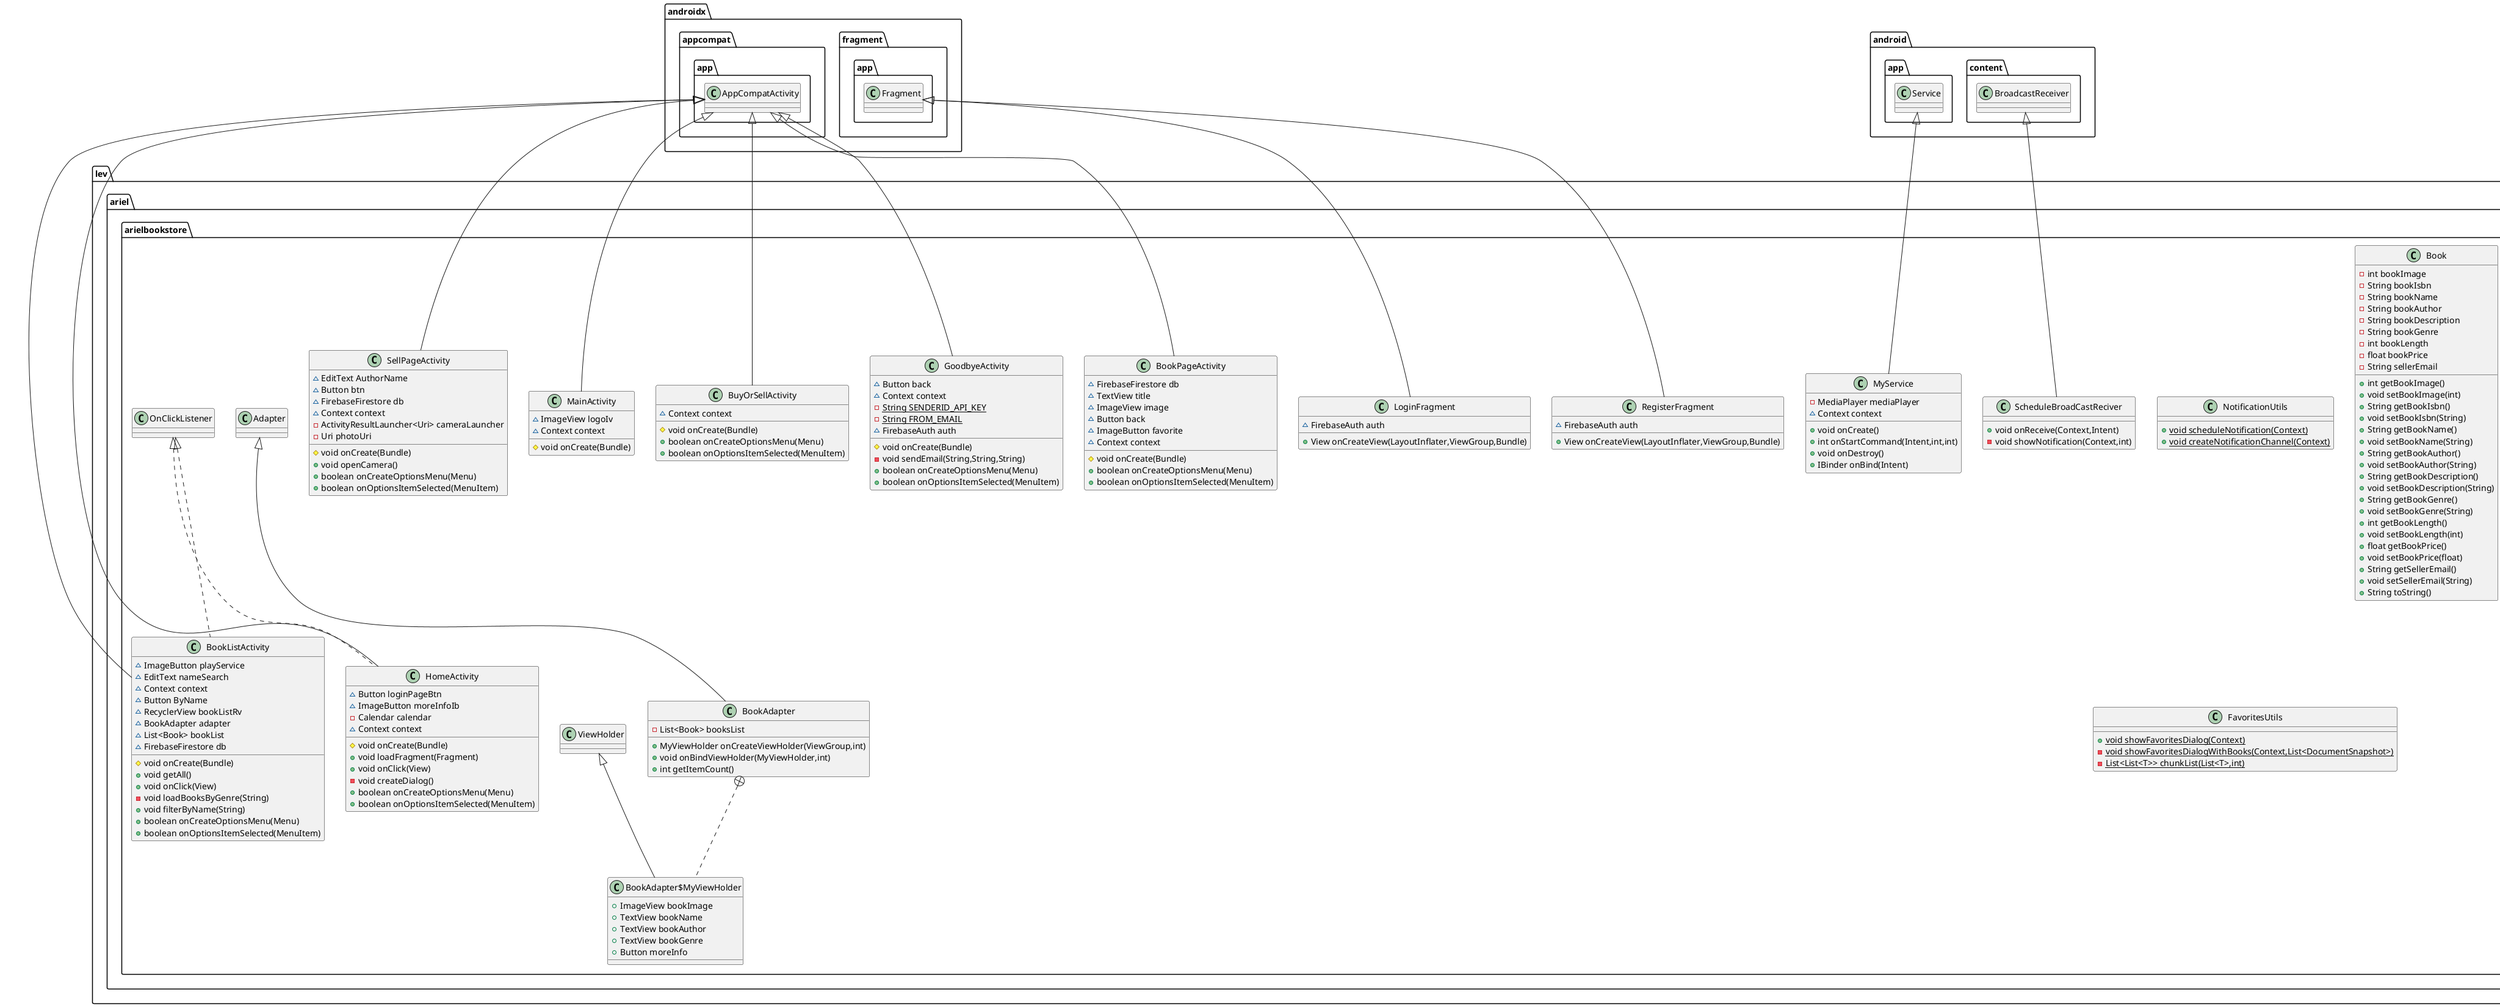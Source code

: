 @startuml
class lev.ariel.arielbookstore.HomeActivity {
~ Button loginPageBtn
~ ImageButton moreInfoIb
- Calendar calendar
~ Context context
# void onCreate(Bundle)
+ void loadFragment(Fragment)
+ void onClick(View)
- void createDialog()
+ boolean onCreateOptionsMenu(Menu)
+ boolean onOptionsItemSelected(MenuItem)
}


class lev.ariel.arielbookstore.NotificationUtils {
+ {static} void scheduleNotification(Context)
+ {static} void createNotificationChannel(Context)
}

class lev.ariel.arielbookstore.MyService {
- MediaPlayer mediaPlayer
~ Context context
+ void onCreate()
+ int onStartCommand(Intent,int,int)
+ void onDestroy()
+ IBinder onBind(Intent)
}


class lev.ariel.arielbookstore.Book {
- int bookImage
- String bookIsbn
- String bookName
- String bookAuthor
- String bookDescription
- String bookGenre
- int bookLength
- float bookPrice
- String sellerEmail
+ int getBookImage()
+ void setBookImage(int)
+ String getBookIsbn()
+ void setBookIsbn(String)
+ String getBookName()
+ void setBookName(String)
+ String getBookAuthor()
+ void setBookAuthor(String)
+ String getBookDescription()
+ void setBookDescription(String)
+ String getBookGenre()
+ void setBookGenre(String)
+ int getBookLength()
+ void setBookLength(int)
+ float getBookPrice()
+ void setBookPrice(float)
+ String getSellerEmail()
+ void setSellerEmail(String)
+ String toString()
}


class lev.ariel.arielbookstore.GoodbyeActivity {
~ Button back
~ Context context
- {static} String SENDERID_API_KEY
- {static} String FROM_EMAIL
~ FirebaseAuth auth
# void onCreate(Bundle)
- void sendEmail(String,String,String)
+ boolean onCreateOptionsMenu(Menu)
+ boolean onOptionsItemSelected(MenuItem)
}


class lev.ariel.arielbookstore.BookAdapter {
- List<Book> booksList
+ MyViewHolder onCreateViewHolder(ViewGroup,int)
+ void onBindViewHolder(MyViewHolder,int)
+ int getItemCount()
}


class lev.ariel.arielbookstore.BookAdapter$MyViewHolder {
+ ImageView bookImage
+ TextView bookName
+ TextView bookAuthor
+ TextView bookGenre
+ Button moreInfo
}

class lev.ariel.arielbookstore.RegisterFragment {
~ FirebaseAuth auth
+ View onCreateView(LayoutInflater,ViewGroup,Bundle)
}


class lev.ariel.arielbookstore.ScheduleBroadCastReciver {
+ void onReceive(Context,Intent)
- void showNotification(Context,int)
}

class lev.ariel.arielbookstore.BuyOrSellActivity {
~ Context context
# void onCreate(Bundle)
+ boolean onCreateOptionsMenu(Menu)
+ boolean onOptionsItemSelected(MenuItem)
}


class lev.ariel.arielbookstore.FavoritesUtils {
+ {static} void showFavoritesDialog(Context)
- {static} void showFavoritesDialogWithBooks(Context,List<DocumentSnapshot>)
- {static} List<List<T>> chunkList(List<T>,int)
}

class lev.ariel.arielbookstore.MainActivity {
~ ImageView logoIv
~ Context context
# void onCreate(Bundle)
}


class lev.ariel.arielbookstore.BookListActivity {
~ ImageButton playService
~ EditText nameSearch
~ Context context
~ Button ByName
~ RecyclerView bookListRv
~ BookAdapter adapter
~ List<Book> bookList
~ FirebaseFirestore db
# void onCreate(Bundle)
+ void getAll()
+ void onClick(View)
- void loadBooksByGenre(String)
+ void filterByName(String)
+ boolean onCreateOptionsMenu(Menu)
+ boolean onOptionsItemSelected(MenuItem)
}


class lev.ariel.arielbookstore.SellPageActivity {
~ EditText AuthorName
~ Button btn
~ FirebaseFirestore db
~ Context context
- ActivityResultLauncher<Uri> cameraLauncher
- Uri photoUri
# void onCreate(Bundle)
+ void openCamera()
+ boolean onCreateOptionsMenu(Menu)
+ boolean onOptionsItemSelected(MenuItem)
}


class lev.ariel.arielbookstore.LoginFragment {
~ FirebaseAuth auth
+ View onCreateView(LayoutInflater,ViewGroup,Bundle)
}


class lev.ariel.arielbookstore.BookPageActivity {
~ FirebaseFirestore db
~ TextView title
~ ImageView image
~ Button back
~ ImageButton favorite
~ Context context
# void onCreate(Bundle)
+ boolean onCreateOptionsMenu(Menu)
+ boolean onOptionsItemSelected(MenuItem)
}




lev.ariel.arielbookstore.OnClickListener <|.. lev.ariel.arielbookstore.HomeActivity
androidx.appcompat.app.AppCompatActivity <|-- lev.ariel.arielbookstore.HomeActivity
android.app.Service <|-- lev.ariel.arielbookstore.MyService
androidx.appcompat.app.AppCompatActivity <|-- lev.ariel.arielbookstore.GoodbyeActivity
lev.ariel.arielbookstore.Adapter <|-- lev.ariel.arielbookstore.BookAdapter
lev.ariel.arielbookstore.BookAdapter +.. lev.ariel.arielbookstore.BookAdapter$MyViewHolder
lev.ariel.arielbookstore.ViewHolder <|-- lev.ariel.arielbookstore.BookAdapter$MyViewHolder
androidx.fragment.app.Fragment <|-- lev.ariel.arielbookstore.RegisterFragment
android.content.BroadcastReceiver <|-- lev.ariel.arielbookstore.ScheduleBroadCastReciver
androidx.appcompat.app.AppCompatActivity <|-- lev.ariel.arielbookstore.BuyOrSellActivity
androidx.appcompat.app.AppCompatActivity <|-- lev.ariel.arielbookstore.MainActivity
lev.ariel.arielbookstore.OnClickListener <|.. lev.ariel.arielbookstore.BookListActivity
androidx.appcompat.app.AppCompatActivity <|-- lev.ariel.arielbookstore.BookListActivity
androidx.appcompat.app.AppCompatActivity <|-- lev.ariel.arielbookstore.SellPageActivity
androidx.fragment.app.Fragment <|-- lev.ariel.arielbookstore.LoginFragment
androidx.appcompat.app.AppCompatActivity <|-- lev.ariel.arielbookstore.BookPageActivity
@enduml